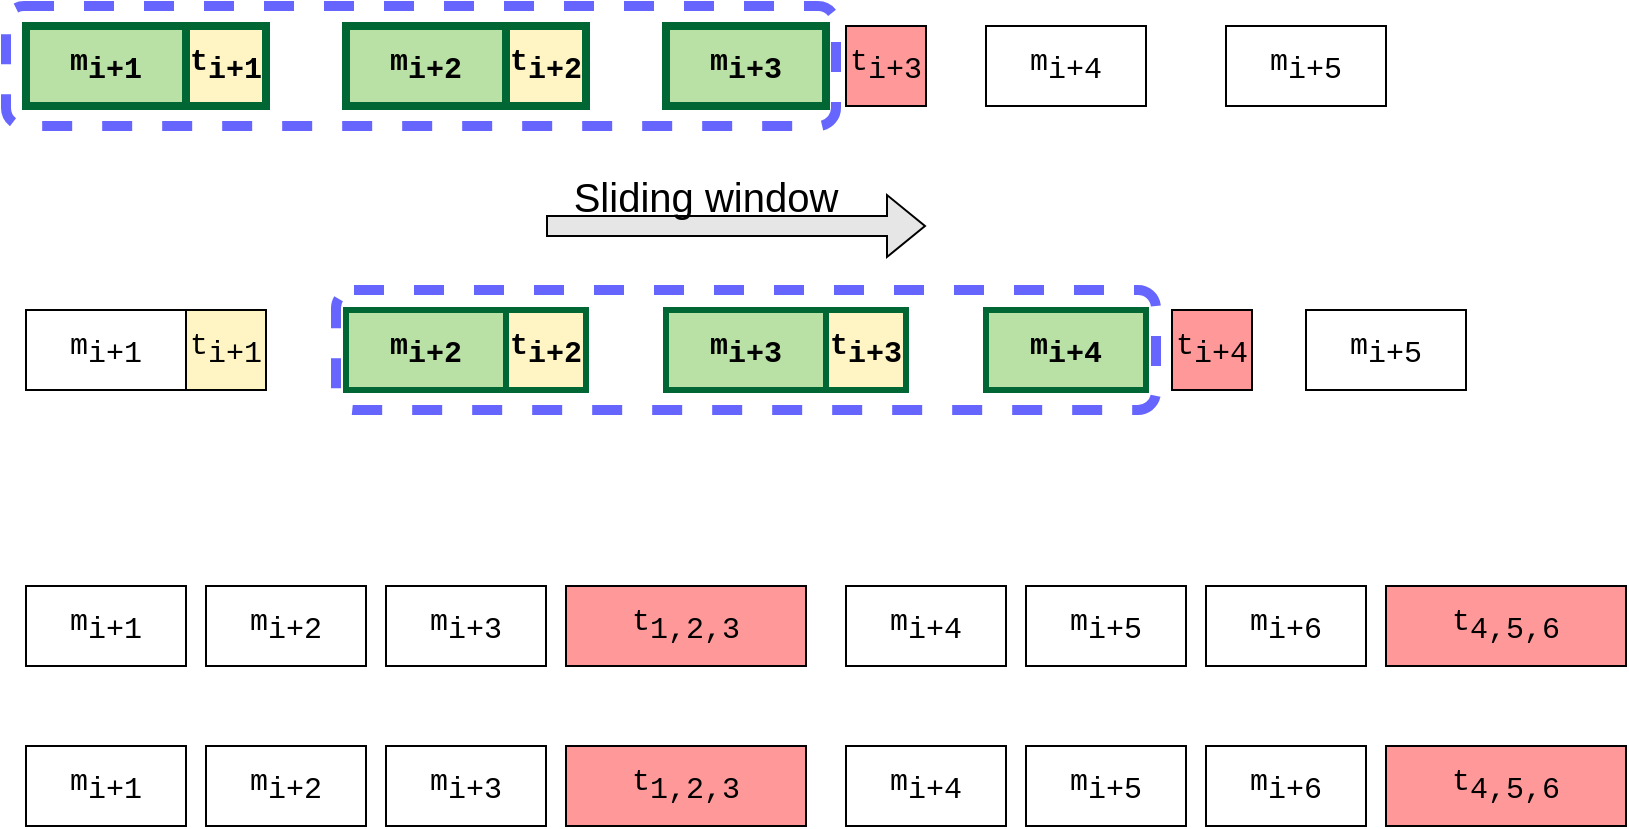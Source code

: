 <mxfile version="24.4.4" type="github">
  <diagram name="Page-1" id="5vq4HKyh1jyDOqxMfQYT">
    <mxGraphModel dx="1137" dy="633" grid="1" gridSize="10" guides="1" tooltips="1" connect="1" arrows="1" fold="1" page="1" pageScale="1" pageWidth="850" pageHeight="1100" math="0" shadow="0">
      <root>
        <mxCell id="0" />
        <mxCell id="1" parent="0" />
        <mxCell id="7LfN_9OkxTcba98f9i6o-1" value="m&lt;sub style=&quot;font-size: 15px;&quot;&gt;i+2&lt;/sub&gt;" style="rounded=0;whiteSpace=wrap;html=1;fontFamily=Courier New;fontSize=15;strokeWidth=4;strokeColor=#006633;fontStyle=1;fillColor=#B9E0A5;" vertex="1" parent="1">
          <mxGeometry x="190" y="200" width="80" height="40" as="geometry" />
        </mxCell>
        <mxCell id="7LfN_9OkxTcba98f9i6o-8" value="t&lt;sub style=&quot;font-size: 15px;&quot;&gt;i+2&lt;/sub&gt;" style="rounded=0;whiteSpace=wrap;html=1;fontFamily=Courier New;fontSize=15;fillColor=#FFF4C3;strokeWidth=4;strokeColor=#006633;fontStyle=1" vertex="1" parent="1">
          <mxGeometry x="270" y="200" width="40" height="40" as="geometry" />
        </mxCell>
        <mxCell id="7LfN_9OkxTcba98f9i6o-9" value="m&lt;sub style=&quot;font-size: 15px;&quot;&gt;i+3&lt;/sub&gt;" style="rounded=0;whiteSpace=wrap;html=1;fontFamily=Courier New;fontSize=15;strokeWidth=4;strokeColor=#006633;fontStyle=1;fillColor=#B9E0A5;" vertex="1" parent="1">
          <mxGeometry x="350" y="200" width="80" height="40" as="geometry" />
        </mxCell>
        <mxCell id="7LfN_9OkxTcba98f9i6o-10" value="t&lt;sub style=&quot;font-size: 15px;&quot;&gt;i+3&lt;/sub&gt;" style="rounded=0;whiteSpace=wrap;html=1;fontFamily=Courier New;fontSize=15;fillColor=#FF9999;" vertex="1" parent="1">
          <mxGeometry x="440" y="200" width="40" height="40" as="geometry" />
        </mxCell>
        <mxCell id="7LfN_9OkxTcba98f9i6o-11" value="m&lt;sub style=&quot;font-size: 15px;&quot;&gt;i+4&lt;/sub&gt;" style="rounded=0;whiteSpace=wrap;html=1;fontFamily=Courier New;fontSize=15;" vertex="1" parent="1">
          <mxGeometry x="510" y="200" width="80" height="40" as="geometry" />
        </mxCell>
        <mxCell id="7LfN_9OkxTcba98f9i6o-13" value="m&lt;sub style=&quot;font-size: 15px;&quot;&gt;i+5&lt;/sub&gt;" style="rounded=0;whiteSpace=wrap;html=1;fontFamily=Courier New;fontSize=15;" vertex="1" parent="1">
          <mxGeometry x="630" y="200" width="80" height="40" as="geometry" />
        </mxCell>
        <mxCell id="7LfN_9OkxTcba98f9i6o-15" value="m&lt;sub style=&quot;font-size: 15px;&quot;&gt;i+1&lt;/sub&gt;" style="rounded=0;whiteSpace=wrap;html=1;fontFamily=Courier New;fontSize=15;strokeWidth=4;strokeColor=#006633;fontStyle=1;fillColor=#B9E0A5;" vertex="1" parent="1">
          <mxGeometry x="30" y="200" width="80" height="40" as="geometry" />
        </mxCell>
        <mxCell id="7LfN_9OkxTcba98f9i6o-16" value="&lt;span style=&quot;color: rgb(0, 0, 0); font-size: 15px; font-style: normal; font-variant-ligatures: normal; font-variant-caps: normal; letter-spacing: normal; orphans: 2; text-align: center; text-indent: 0px; text-transform: none; widows: 2; word-spacing: 0px; -webkit-text-stroke-width: 0px; white-space: normal; text-decoration-thickness: initial; text-decoration-style: initial; text-decoration-color: initial; float: none; display: inline !important;&quot;&gt;t&lt;/span&gt;&lt;sub style=&quot;forced-color-adjust: none; color: rgb(0, 0, 0); font-style: normal; font-variant-ligatures: normal; font-variant-caps: normal; letter-spacing: normal; orphans: 2; text-align: center; text-indent: 0px; text-transform: none; widows: 2; word-spacing: 0px; -webkit-text-stroke-width: 0px; white-space: normal; text-decoration-thickness: initial; text-decoration-style: initial; text-decoration-color: initial; font-size: 15px;&quot;&gt;i+1&lt;/sub&gt;" style="rounded=0;whiteSpace=wrap;html=1;fontFamily=Courier New;fontSize=15;labelBackgroundColor=none;fillColor=#FFF4C3;strokeWidth=4;strokeColor=#006633;fontStyle=1" vertex="1" parent="1">
          <mxGeometry x="110" y="200" width="40" height="40" as="geometry" />
        </mxCell>
        <mxCell id="7LfN_9OkxTcba98f9i6o-17" value="" style="rounded=1;whiteSpace=wrap;html=1;fillColor=none;strokeColor=#6666FF;strokeWidth=5;dashed=1;fontSize=15;" vertex="1" parent="1">
          <mxGeometry x="20" y="190" width="415" height="60" as="geometry" />
        </mxCell>
        <mxCell id="7LfN_9OkxTcba98f9i6o-34" value="m&lt;sub style=&quot;font-size: 15px;&quot;&gt;i+2&lt;/sub&gt;" style="rounded=0;whiteSpace=wrap;html=1;fontFamily=Courier New;fontSize=15;fontStyle=1;strokeWidth=3;strokeColor=#006633;fillColor=#B9E0A5;" vertex="1" parent="1">
          <mxGeometry x="190" y="342" width="80" height="40" as="geometry" />
        </mxCell>
        <mxCell id="7LfN_9OkxTcba98f9i6o-35" value="t&lt;sub style=&quot;font-size: 15px;&quot;&gt;i+2&lt;/sub&gt;" style="rounded=0;whiteSpace=wrap;html=1;fontFamily=Courier New;fontSize=15;fillColor=#FFF4C3;fontStyle=1;strokeWidth=3;strokeColor=#006633;" vertex="1" parent="1">
          <mxGeometry x="270" y="342" width="40" height="40" as="geometry" />
        </mxCell>
        <mxCell id="7LfN_9OkxTcba98f9i6o-36" value="m&lt;sub style=&quot;font-size: 15px;&quot;&gt;i+3&lt;/sub&gt;" style="rounded=0;whiteSpace=wrap;html=1;fontFamily=Courier New;fontSize=15;fontStyle=1;strokeWidth=3;strokeColor=#006633;fillColor=#B9E0A5;" vertex="1" parent="1">
          <mxGeometry x="350" y="342" width="80" height="40" as="geometry" />
        </mxCell>
        <mxCell id="7LfN_9OkxTcba98f9i6o-37" value="t&lt;sub style=&quot;font-size: 15px;&quot;&gt;i+3&lt;/sub&gt;" style="rounded=0;whiteSpace=wrap;html=1;fontFamily=Courier New;fontSize=15;fillColor=#FFF4C3;fontStyle=1;strokeWidth=3;strokeColor=#006633;" vertex="1" parent="1">
          <mxGeometry x="430" y="342" width="40" height="40" as="geometry" />
        </mxCell>
        <mxCell id="7LfN_9OkxTcba98f9i6o-38" value="m&lt;sub style=&quot;font-size: 15px;&quot;&gt;i+4&lt;/sub&gt;" style="rounded=0;whiteSpace=wrap;html=1;fontFamily=Courier New;fontSize=15;fontStyle=1;strokeWidth=3;strokeColor=#006633;fillColor=#B9E0A5;" vertex="1" parent="1">
          <mxGeometry x="510" y="342" width="80" height="40" as="geometry" />
        </mxCell>
        <mxCell id="7LfN_9OkxTcba98f9i6o-39" value="t&lt;sub style=&quot;font-size: 15px;&quot;&gt;i+4&lt;/sub&gt;" style="rounded=0;whiteSpace=wrap;html=1;fontFamily=Courier New;fontSize=15;fillColor=#FF9999;" vertex="1" parent="1">
          <mxGeometry x="603" y="342" width="40" height="40" as="geometry" />
        </mxCell>
        <mxCell id="7LfN_9OkxTcba98f9i6o-40" value="m&lt;sub style=&quot;font-size: 15px;&quot;&gt;i+5&lt;/sub&gt;" style="rounded=0;whiteSpace=wrap;html=1;fontFamily=Courier New;fontSize=15;" vertex="1" parent="1">
          <mxGeometry x="670" y="342" width="80" height="40" as="geometry" />
        </mxCell>
        <mxCell id="7LfN_9OkxTcba98f9i6o-42" value="m&lt;sub style=&quot;font-size: 15px;&quot;&gt;i+1&lt;/sub&gt;" style="rounded=0;whiteSpace=wrap;html=1;fontFamily=Courier New;fontSize=15;" vertex="1" parent="1">
          <mxGeometry x="30" y="342" width="80" height="40" as="geometry" />
        </mxCell>
        <mxCell id="7LfN_9OkxTcba98f9i6o-43" value="&lt;span style=&quot;color: rgb(0, 0, 0); font-size: 15px; font-style: normal; font-variant-ligatures: normal; font-variant-caps: normal; font-weight: 400; letter-spacing: normal; orphans: 2; text-align: center; text-indent: 0px; text-transform: none; widows: 2; word-spacing: 0px; -webkit-text-stroke-width: 0px; white-space: normal; text-decoration-thickness: initial; text-decoration-style: initial; text-decoration-color: initial; float: none; display: inline !important;&quot;&gt;t&lt;/span&gt;&lt;sub style=&quot;forced-color-adjust: none; color: rgb(0, 0, 0); font-style: normal; font-variant-ligatures: normal; font-variant-caps: normal; font-weight: 400; letter-spacing: normal; orphans: 2; text-align: center; text-indent: 0px; text-transform: none; widows: 2; word-spacing: 0px; -webkit-text-stroke-width: 0px; white-space: normal; text-decoration-thickness: initial; text-decoration-style: initial; text-decoration-color: initial; font-size: 15px;&quot;&gt;i+1&lt;/sub&gt;" style="rounded=0;whiteSpace=wrap;html=1;fontFamily=Courier New;fontSize=15;labelBackgroundColor=none;fillColor=#FFF4C3;" vertex="1" parent="1">
          <mxGeometry x="110" y="342" width="40" height="40" as="geometry" />
        </mxCell>
        <mxCell id="7LfN_9OkxTcba98f9i6o-58" value="" style="rounded=1;whiteSpace=wrap;html=1;fillColor=none;strokeColor=#6666FF;strokeWidth=5;dashed=1;fontSize=15;" vertex="1" parent="1">
          <mxGeometry x="185" y="332" width="410" height="60" as="geometry" />
        </mxCell>
        <mxCell id="7LfN_9OkxTcba98f9i6o-61" value="" style="shape=flexArrow;endArrow=classic;html=1;rounded=0;fillColor=#E6E6E6;" edge="1" parent="1">
          <mxGeometry width="50" height="50" relative="1" as="geometry">
            <mxPoint x="290" y="300" as="sourcePoint" />
            <mxPoint x="480" y="300" as="targetPoint" />
          </mxGeometry>
        </mxCell>
        <mxCell id="7LfN_9OkxTcba98f9i6o-62" value="Sliding window" style="text;html=1;align=center;verticalAlign=middle;whiteSpace=wrap;rounded=0;fontSize=20;" vertex="1" parent="1">
          <mxGeometry x="270" y="270" width="200" height="30" as="geometry" />
        </mxCell>
        <mxCell id="7LfN_9OkxTcba98f9i6o-64" value="m&lt;sub style=&quot;font-size: 15px;&quot;&gt;i+2&lt;/sub&gt;" style="rounded=0;whiteSpace=wrap;html=1;fontFamily=Courier New;fontSize=15;strokeWidth=1;strokeColor=default;fontStyle=0;fillColor=none;" vertex="1" parent="1">
          <mxGeometry x="120" y="480" width="80" height="40" as="geometry" />
        </mxCell>
        <mxCell id="7LfN_9OkxTcba98f9i6o-66" value="m&lt;sub style=&quot;font-size: 15px;&quot;&gt;i+3&lt;/sub&gt;" style="rounded=0;whiteSpace=wrap;html=1;fontFamily=Courier New;fontSize=15;strokeWidth=1;strokeColor=default;fontStyle=0;fillColor=none;" vertex="1" parent="1">
          <mxGeometry x="210" y="480" width="80" height="40" as="geometry" />
        </mxCell>
        <mxCell id="7LfN_9OkxTcba98f9i6o-67" value="t&lt;sub style=&quot;font-size: 15px;&quot;&gt;1,2,3&lt;/sub&gt;" style="rounded=0;whiteSpace=wrap;html=1;fontFamily=Courier New;fontSize=15;fillColor=#FF9999;" vertex="1" parent="1">
          <mxGeometry x="300" y="480" width="120" height="40" as="geometry" />
        </mxCell>
        <mxCell id="7LfN_9OkxTcba98f9i6o-68" value="m&lt;sub style=&quot;font-size: 15px;&quot;&gt;i+4&lt;/sub&gt;" style="rounded=0;whiteSpace=wrap;html=1;fontFamily=Courier New;fontSize=15;" vertex="1" parent="1">
          <mxGeometry x="440" y="480" width="80" height="40" as="geometry" />
        </mxCell>
        <mxCell id="7LfN_9OkxTcba98f9i6o-69" value="m&lt;sub style=&quot;font-size: 15px;&quot;&gt;i+5&lt;/sub&gt;" style="rounded=0;whiteSpace=wrap;html=1;fontFamily=Courier New;fontSize=15;" vertex="1" parent="1">
          <mxGeometry x="530" y="480" width="80" height="40" as="geometry" />
        </mxCell>
        <mxCell id="7LfN_9OkxTcba98f9i6o-70" value="m&lt;sub style=&quot;font-size: 15px;&quot;&gt;i+1&lt;/sub&gt;" style="rounded=0;whiteSpace=wrap;html=1;fontFamily=Courier New;fontSize=15;strokeWidth=1;strokeColor=default;fontStyle=0;fillColor=none;" vertex="1" parent="1">
          <mxGeometry x="30" y="480" width="80" height="40" as="geometry" />
        </mxCell>
        <mxCell id="7LfN_9OkxTcba98f9i6o-87" value="t&lt;sub style=&quot;font-size: 15px;&quot;&gt;4,5,6&lt;/sub&gt;" style="rounded=0;whiteSpace=wrap;html=1;fontFamily=Courier New;fontSize=15;fillColor=#FF9999;" vertex="1" parent="1">
          <mxGeometry x="710" y="480" width="120" height="40" as="geometry" />
        </mxCell>
        <mxCell id="7LfN_9OkxTcba98f9i6o-88" value="m&lt;sub style=&quot;font-size: 15px;&quot;&gt;i+6&lt;/sub&gt;" style="rounded=0;whiteSpace=wrap;html=1;fontFamily=Courier New;fontSize=15;" vertex="1" parent="1">
          <mxGeometry x="620" y="480" width="80" height="40" as="geometry" />
        </mxCell>
        <mxCell id="7LfN_9OkxTcba98f9i6o-90" value="m&lt;sub style=&quot;font-size: 15px;&quot;&gt;i+2&lt;/sub&gt;" style="rounded=0;whiteSpace=wrap;html=1;fontFamily=Courier New;fontSize=15;strokeWidth=1;strokeColor=default;fontStyle=0;fillColor=none;" vertex="1" parent="1">
          <mxGeometry x="120" y="560" width="80" height="40" as="geometry" />
        </mxCell>
        <mxCell id="7LfN_9OkxTcba98f9i6o-91" value="m&lt;sub style=&quot;font-size: 15px;&quot;&gt;i+3&lt;/sub&gt;" style="rounded=0;whiteSpace=wrap;html=1;fontFamily=Courier New;fontSize=15;strokeWidth=1;strokeColor=default;fontStyle=0;fillColor=none;" vertex="1" parent="1">
          <mxGeometry x="210" y="560" width="80" height="40" as="geometry" />
        </mxCell>
        <mxCell id="7LfN_9OkxTcba98f9i6o-92" value="t&lt;sub style=&quot;font-size: 15px;&quot;&gt;1,2,3&lt;/sub&gt;" style="rounded=0;whiteSpace=wrap;html=1;fontFamily=Courier New;fontSize=15;fillColor=#FF9999;" vertex="1" parent="1">
          <mxGeometry x="300" y="560" width="120" height="40" as="geometry" />
        </mxCell>
        <mxCell id="7LfN_9OkxTcba98f9i6o-93" value="m&lt;sub style=&quot;font-size: 15px;&quot;&gt;i+4&lt;/sub&gt;" style="rounded=0;whiteSpace=wrap;html=1;fontFamily=Courier New;fontSize=15;" vertex="1" parent="1">
          <mxGeometry x="440" y="560" width="80" height="40" as="geometry" />
        </mxCell>
        <mxCell id="7LfN_9OkxTcba98f9i6o-94" value="m&lt;sub style=&quot;font-size: 15px;&quot;&gt;i+5&lt;/sub&gt;" style="rounded=0;whiteSpace=wrap;html=1;fontFamily=Courier New;fontSize=15;" vertex="1" parent="1">
          <mxGeometry x="530" y="560" width="80" height="40" as="geometry" />
        </mxCell>
        <mxCell id="7LfN_9OkxTcba98f9i6o-95" value="m&lt;sub style=&quot;font-size: 15px;&quot;&gt;i+1&lt;/sub&gt;" style="rounded=0;whiteSpace=wrap;html=1;fontFamily=Courier New;fontSize=15;strokeWidth=1;strokeColor=default;fontStyle=0;fillColor=none;" vertex="1" parent="1">
          <mxGeometry x="30" y="560" width="80" height="40" as="geometry" />
        </mxCell>
        <mxCell id="7LfN_9OkxTcba98f9i6o-96" value="t&lt;sub style=&quot;font-size: 15px;&quot;&gt;4,5,6&lt;/sub&gt;" style="rounded=0;whiteSpace=wrap;html=1;fontFamily=Courier New;fontSize=15;fillColor=#FF9999;" vertex="1" parent="1">
          <mxGeometry x="710" y="560" width="120" height="40" as="geometry" />
        </mxCell>
        <mxCell id="7LfN_9OkxTcba98f9i6o-97" value="m&lt;sub style=&quot;font-size: 15px;&quot;&gt;i+6&lt;/sub&gt;" style="rounded=0;whiteSpace=wrap;html=1;fontFamily=Courier New;fontSize=15;" vertex="1" parent="1">
          <mxGeometry x="620" y="560" width="80" height="40" as="geometry" />
        </mxCell>
      </root>
    </mxGraphModel>
  </diagram>
</mxfile>
